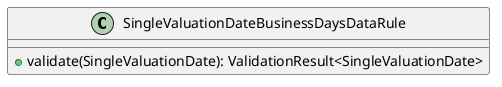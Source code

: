 @startuml

    class SingleValuationDateBusinessDaysDataRule [[SingleValuationDateBusinessDaysDataRule.html]] {
        +validate(SingleValuationDate): ValidationResult<SingleValuationDate>
    }

@enduml
